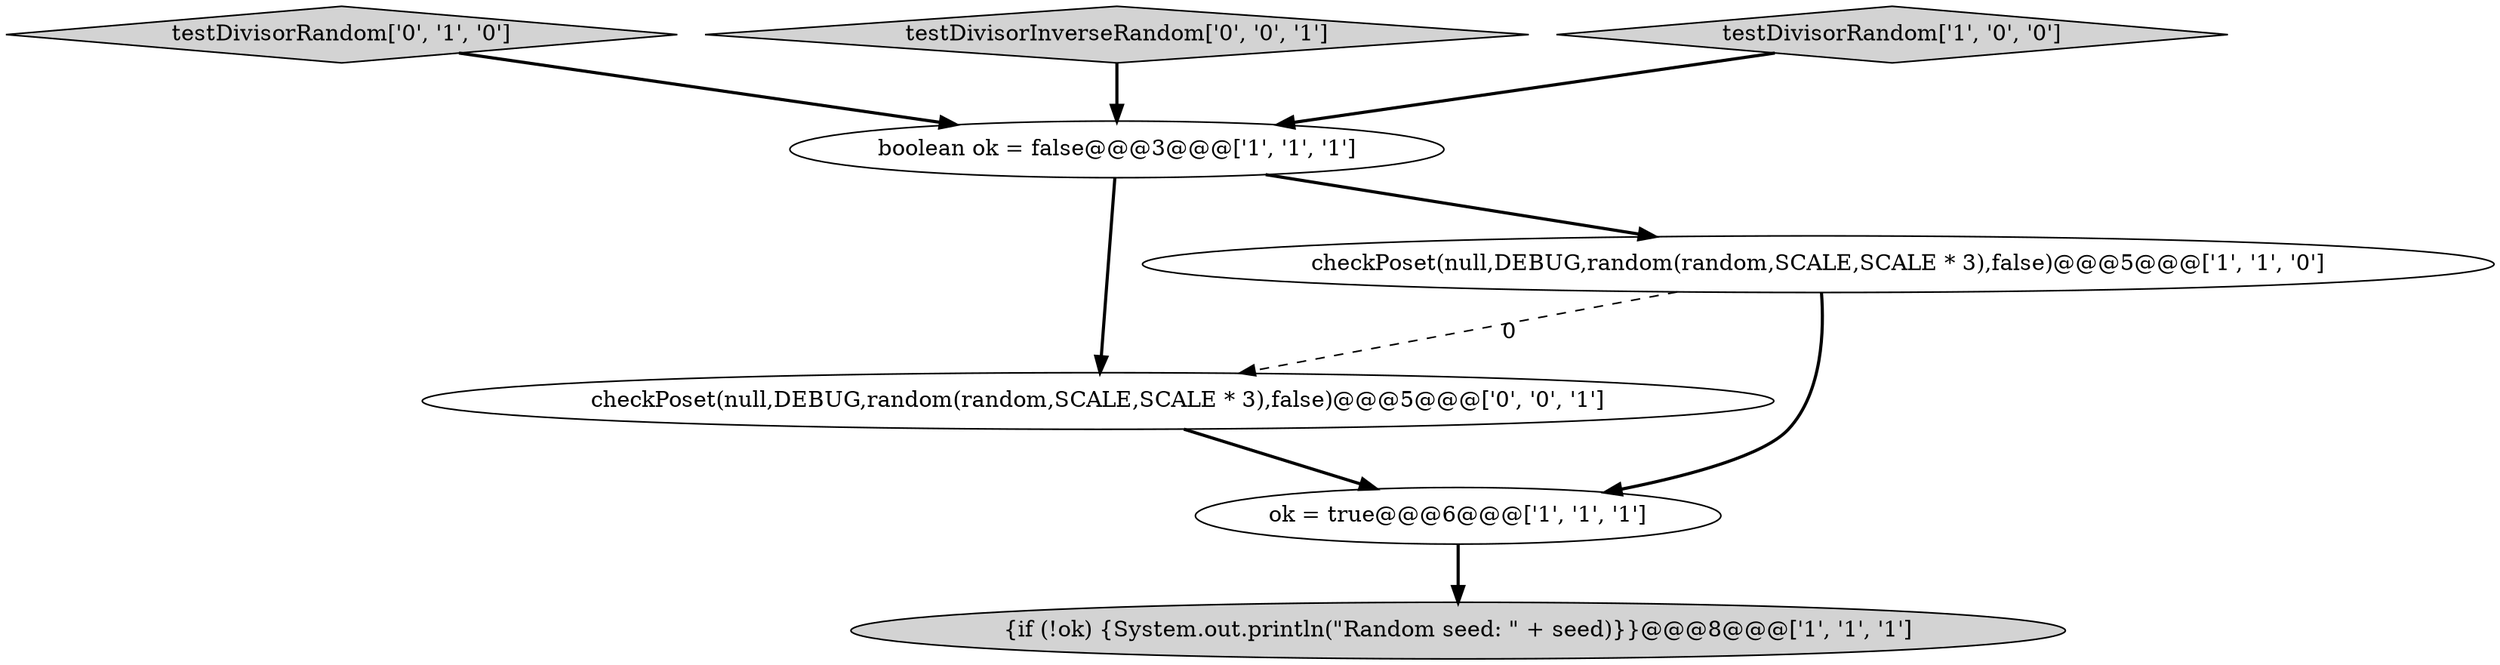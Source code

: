 digraph {
5 [style = filled, label = "testDivisorRandom['0', '1', '0']", fillcolor = lightgray, shape = diamond image = "AAA0AAABBB2BBB"];
6 [style = filled, label = "testDivisorInverseRandom['0', '0', '1']", fillcolor = lightgray, shape = diamond image = "AAA0AAABBB3BBB"];
0 [style = filled, label = "ok = true@@@6@@@['1', '1', '1']", fillcolor = white, shape = ellipse image = "AAA0AAABBB1BBB"];
2 [style = filled, label = "{if (!ok) {System.out.println(\"Random seed: \" + seed)}}@@@8@@@['1', '1', '1']", fillcolor = lightgray, shape = ellipse image = "AAA0AAABBB1BBB"];
7 [style = filled, label = "checkPoset(null,DEBUG,random(random,SCALE,SCALE * 3),false)@@@5@@@['0', '0', '1']", fillcolor = white, shape = ellipse image = "AAA0AAABBB3BBB"];
4 [style = filled, label = "testDivisorRandom['1', '0', '0']", fillcolor = lightgray, shape = diamond image = "AAA0AAABBB1BBB"];
3 [style = filled, label = "checkPoset(null,DEBUG,random(random,SCALE,SCALE * 3),false)@@@5@@@['1', '1', '0']", fillcolor = white, shape = ellipse image = "AAA0AAABBB1BBB"];
1 [style = filled, label = "boolean ok = false@@@3@@@['1', '1', '1']", fillcolor = white, shape = ellipse image = "AAA0AAABBB1BBB"];
1->3 [style = bold, label=""];
6->1 [style = bold, label=""];
5->1 [style = bold, label=""];
4->1 [style = bold, label=""];
7->0 [style = bold, label=""];
3->7 [style = dashed, label="0"];
1->7 [style = bold, label=""];
3->0 [style = bold, label=""];
0->2 [style = bold, label=""];
}

